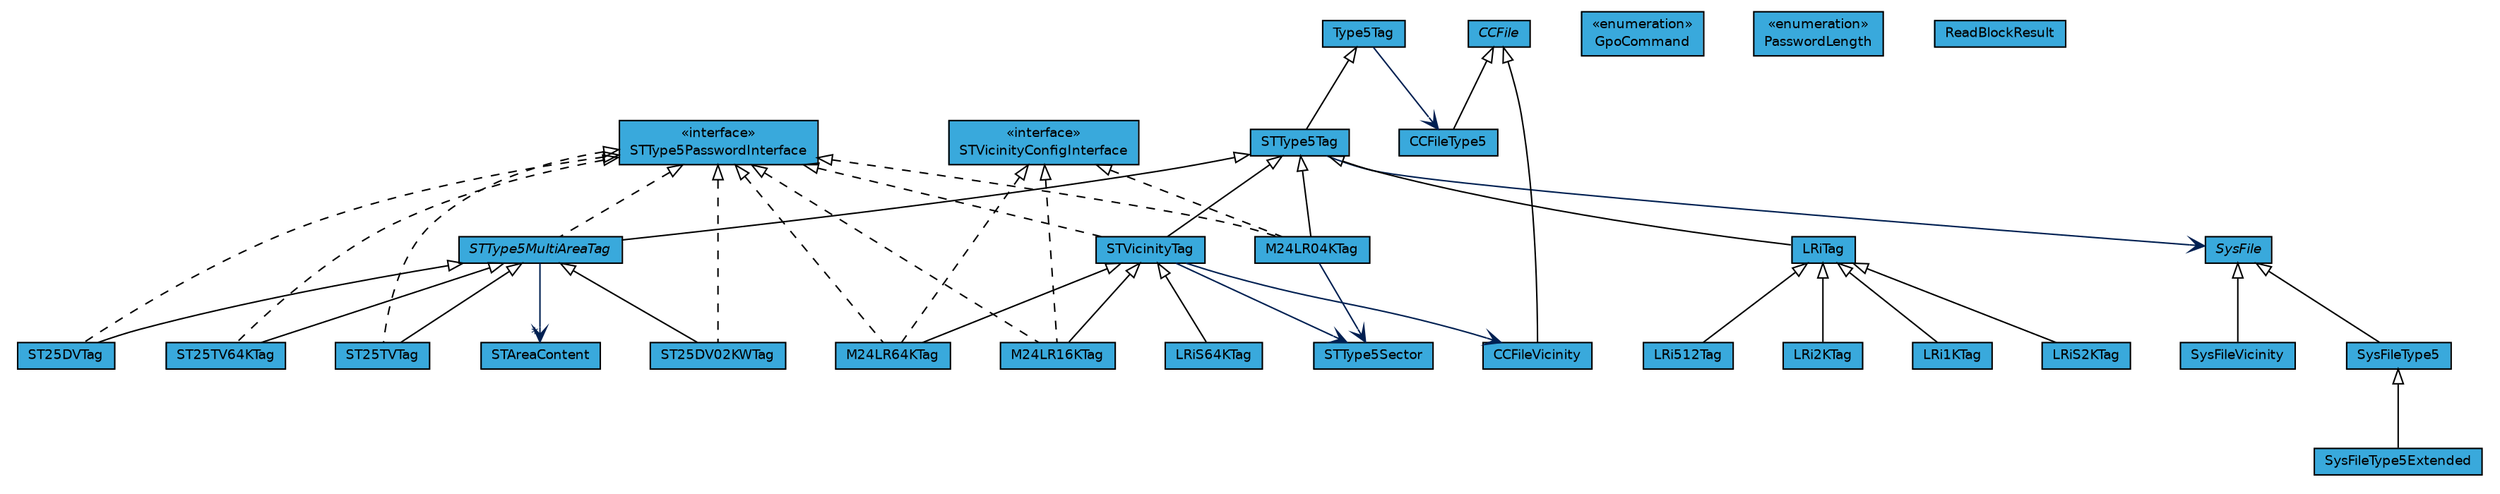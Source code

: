 #!/usr/local/bin/dot
#
# Class diagram 
# Generated by UMLGraph version R5_7_2-3-gee82a7 (http://www.umlgraph.org/)
#

digraph G {
	edge [fontname="Helvetica",fontsize=10,labelfontname="Helvetica",labelfontsize=10];
	node [fontname="Helvetica",fontsize=10,shape=plaintext];
	nodesep=0.25;
	ranksep=0.5;
	// com.st.st25sdk.type5.Type5Tag
	c1469 [label=<<table title="com.st.st25sdk.type5.Type5Tag" border="0" cellborder="1" cellspacing="0" cellpadding="2" port="p" bgcolor="#39a9dc" href="./Type5Tag.html">
		<tr><td><table border="0" cellspacing="0" cellpadding="1">
<tr><td align="center" balign="center"> Type5Tag </td></tr>
		</table></td></tr>
		</table>>, URL="./Type5Tag.html", fontname="Helvetica", fontcolor="black", fontsize=9.0];
	// com.st.st25sdk.type5.STType5Tag
	c1470 [label=<<table title="com.st.st25sdk.type5.STType5Tag" border="0" cellborder="1" cellspacing="0" cellpadding="2" port="p" bgcolor="#39a9dc" href="./STType5Tag.html">
		<tr><td><table border="0" cellspacing="0" cellpadding="1">
<tr><td align="center" balign="center"> STType5Tag </td></tr>
		</table></td></tr>
		</table>>, URL="./STType5Tag.html", fontname="Helvetica", fontcolor="black", fontsize=9.0];
	// com.st.st25sdk.type5.SysFileType5
	c1471 [label=<<table title="com.st.st25sdk.type5.SysFileType5" border="0" cellborder="1" cellspacing="0" cellpadding="2" port="p" bgcolor="#39a9dc" href="./SysFileType5.html">
		<tr><td><table border="0" cellspacing="0" cellpadding="1">
<tr><td align="center" balign="center"> SysFileType5 </td></tr>
		</table></td></tr>
		</table>>, URL="./SysFileType5.html", fontname="Helvetica", fontcolor="black", fontsize=9.0];
	// com.st.st25sdk.type5.ST25DVTag
	c1472 [label=<<table title="com.st.st25sdk.type5.ST25DVTag" border="0" cellborder="1" cellspacing="0" cellpadding="2" port="p" bgcolor="#39a9dc" href="./ST25DVTag.html">
		<tr><td><table border="0" cellspacing="0" cellpadding="1">
<tr><td align="center" balign="center"> ST25DVTag </td></tr>
		</table></td></tr>
		</table>>, URL="./ST25DVTag.html", fontname="Helvetica", fontcolor="black", fontsize=9.0];
	// com.st.st25sdk.type5.ST25DVTag.GpoCommand
	c1473 [label=<<table title="com.st.st25sdk.type5.ST25DVTag.GpoCommand" border="0" cellborder="1" cellspacing="0" cellpadding="2" port="p" bgcolor="#39a9dc" href="./ST25DVTag.GpoCommand.html">
		<tr><td><table border="0" cellspacing="0" cellpadding="1">
<tr><td align="center" balign="center"> &#171;enumeration&#187; </td></tr>
<tr><td align="center" balign="center"> GpoCommand </td></tr>
		</table></td></tr>
		</table>>, URL="./ST25DVTag.GpoCommand.html", fontname="Helvetica", fontcolor="black", fontsize=9.0];
	// com.st.st25sdk.type5.LRi1KTag
	c1474 [label=<<table title="com.st.st25sdk.type5.LRi1KTag" border="0" cellborder="1" cellspacing="0" cellpadding="2" port="p" bgcolor="#39a9dc" href="./LRi1KTag.html">
		<tr><td><table border="0" cellspacing="0" cellpadding="1">
<tr><td align="center" balign="center"> LRi1KTag </td></tr>
		</table></td></tr>
		</table>>, URL="./LRi1KTag.html", fontname="Helvetica", fontcolor="black", fontsize=9.0];
	// com.st.st25sdk.type5.STType5MultiAreaTag
	c1475 [label=<<table title="com.st.st25sdk.type5.STType5MultiAreaTag" border="0" cellborder="1" cellspacing="0" cellpadding="2" port="p" bgcolor="#39a9dc" href="./STType5MultiAreaTag.html">
		<tr><td><table border="0" cellspacing="0" cellpadding="1">
<tr><td align="center" balign="center"><font face="Helvetica-Oblique"> STType5MultiAreaTag </font></td></tr>
		</table></td></tr>
		</table>>, URL="./STType5MultiAreaTag.html", fontname="Helvetica", fontcolor="black", fontsize=9.0];
	// com.st.st25sdk.type5.CCFileType5
	c1476 [label=<<table title="com.st.st25sdk.type5.CCFileType5" border="0" cellborder="1" cellspacing="0" cellpadding="2" port="p" bgcolor="#39a9dc" href="./CCFileType5.html">
		<tr><td><table border="0" cellspacing="0" cellpadding="1">
<tr><td align="center" balign="center"> CCFileType5 </td></tr>
		</table></td></tr>
		</table>>, URL="./CCFileType5.html", fontname="Helvetica", fontcolor="black", fontsize=9.0];
	// com.st.st25sdk.type5.LRiS64KTag
	c1477 [label=<<table title="com.st.st25sdk.type5.LRiS64KTag" border="0" cellborder="1" cellspacing="0" cellpadding="2" port="p" bgcolor="#39a9dc" href="./LRiS64KTag.html">
		<tr><td><table border="0" cellspacing="0" cellpadding="1">
<tr><td align="center" balign="center"> LRiS64KTag </td></tr>
		</table></td></tr>
		</table>>, URL="./LRiS64KTag.html", fontname="Helvetica", fontcolor="black", fontsize=9.0];
	// com.st.st25sdk.type5.SysFile
	c1478 [label=<<table title="com.st.st25sdk.type5.SysFile" border="0" cellborder="1" cellspacing="0" cellpadding="2" port="p" bgcolor="#39a9dc" href="./SysFile.html">
		<tr><td><table border="0" cellspacing="0" cellpadding="1">
<tr><td align="center" balign="center"><font face="Helvetica-Oblique"> SysFile </font></td></tr>
		</table></td></tr>
		</table>>, URL="./SysFile.html", fontname="Helvetica", fontcolor="black", fontsize=9.0];
	// com.st.st25sdk.type5.LRiS2KTag
	c1479 [label=<<table title="com.st.st25sdk.type5.LRiS2KTag" border="0" cellborder="1" cellspacing="0" cellpadding="2" port="p" bgcolor="#39a9dc" href="./LRiS2KTag.html">
		<tr><td><table border="0" cellspacing="0" cellpadding="1">
<tr><td align="center" balign="center"> LRiS2KTag </td></tr>
		</table></td></tr>
		</table>>, URL="./LRiS2KTag.html", fontname="Helvetica", fontcolor="black", fontsize=9.0];
	// com.st.st25sdk.type5.STType5PasswordInterface
	c1480 [label=<<table title="com.st.st25sdk.type5.STType5PasswordInterface" border="0" cellborder="1" cellspacing="0" cellpadding="2" port="p" bgcolor="#39a9dc" href="./STType5PasswordInterface.html">
		<tr><td><table border="0" cellspacing="0" cellpadding="1">
<tr><td align="center" balign="center"> &#171;interface&#187; </td></tr>
<tr><td align="center" balign="center"> STType5PasswordInterface </td></tr>
		</table></td></tr>
		</table>>, URL="./STType5PasswordInterface.html", fontname="Helvetica", fontcolor="black", fontsize=9.0];
	// com.st.st25sdk.type5.STType5PasswordInterface.PasswordLength
	c1481 [label=<<table title="com.st.st25sdk.type5.STType5PasswordInterface.PasswordLength" border="0" cellborder="1" cellspacing="0" cellpadding="2" port="p" bgcolor="#39a9dc" href="./STType5PasswordInterface.PasswordLength.html">
		<tr><td><table border="0" cellspacing="0" cellpadding="1">
<tr><td align="center" balign="center"> &#171;enumeration&#187; </td></tr>
<tr><td align="center" balign="center"> PasswordLength </td></tr>
		</table></td></tr>
		</table>>, URL="./STType5PasswordInterface.PasswordLength.html", fontname="Helvetica", fontcolor="black", fontsize=9.0];
	// com.st.st25sdk.type5.ST25DV02KWTag
	c1482 [label=<<table title="com.st.st25sdk.type5.ST25DV02KWTag" border="0" cellborder="1" cellspacing="0" cellpadding="2" port="p" bgcolor="#39a9dc" href="./ST25DV02KWTag.html">
		<tr><td><table border="0" cellspacing="0" cellpadding="1">
<tr><td align="center" balign="center"> ST25DV02KWTag </td></tr>
		</table></td></tr>
		</table>>, URL="./ST25DV02KWTag.html", fontname="Helvetica", fontcolor="black", fontsize=9.0];
	// com.st.st25sdk.type5.LRi512Tag
	c1483 [label=<<table title="com.st.st25sdk.type5.LRi512Tag" border="0" cellborder="1" cellspacing="0" cellpadding="2" port="p" bgcolor="#39a9dc" href="./LRi512Tag.html">
		<tr><td><table border="0" cellspacing="0" cellpadding="1">
<tr><td align="center" balign="center"> LRi512Tag </td></tr>
		</table></td></tr>
		</table>>, URL="./LRi512Tag.html", fontname="Helvetica", fontcolor="black", fontsize=9.0];
	// com.st.st25sdk.type5.ST25TVTag
	c1484 [label=<<table title="com.st.st25sdk.type5.ST25TVTag" border="0" cellborder="1" cellspacing="0" cellpadding="2" port="p" bgcolor="#39a9dc" href="./ST25TVTag.html">
		<tr><td><table border="0" cellspacing="0" cellpadding="1">
<tr><td align="center" balign="center"> ST25TVTag </td></tr>
		</table></td></tr>
		</table>>, URL="./ST25TVTag.html", fontname="Helvetica", fontcolor="black", fontsize=9.0];
	// com.st.st25sdk.type5.M24LR04KTag
	c1485 [label=<<table title="com.st.st25sdk.type5.M24LR04KTag" border="0" cellborder="1" cellspacing="0" cellpadding="2" port="p" bgcolor="#39a9dc" href="./M24LR04KTag.html">
		<tr><td><table border="0" cellspacing="0" cellpadding="1">
<tr><td align="center" balign="center"> M24LR04KTag </td></tr>
		</table></td></tr>
		</table>>, URL="./M24LR04KTag.html", fontname="Helvetica", fontcolor="black", fontsize=9.0];
	// com.st.st25sdk.type5.CCFileVicinity
	c1486 [label=<<table title="com.st.st25sdk.type5.CCFileVicinity" border="0" cellborder="1" cellspacing="0" cellpadding="2" port="p" bgcolor="#39a9dc" href="./CCFileVicinity.html">
		<tr><td><table border="0" cellspacing="0" cellpadding="1">
<tr><td align="center" balign="center"> CCFileVicinity </td></tr>
		</table></td></tr>
		</table>>, URL="./CCFileVicinity.html", fontname="Helvetica", fontcolor="black", fontsize=9.0];
	// com.st.st25sdk.type5.LRiTag
	c1487 [label=<<table title="com.st.st25sdk.type5.LRiTag" border="0" cellborder="1" cellspacing="0" cellpadding="2" port="p" bgcolor="#39a9dc" href="./LRiTag.html">
		<tr><td><table border="0" cellspacing="0" cellpadding="1">
<tr><td align="center" balign="center"> LRiTag </td></tr>
		</table></td></tr>
		</table>>, URL="./LRiTag.html", fontname="Helvetica", fontcolor="black", fontsize=9.0];
	// com.st.st25sdk.type5.M24LR64KTag
	c1488 [label=<<table title="com.st.st25sdk.type5.M24LR64KTag" border="0" cellborder="1" cellspacing="0" cellpadding="2" port="p" bgcolor="#39a9dc" href="./M24LR64KTag.html">
		<tr><td><table border="0" cellspacing="0" cellpadding="1">
<tr><td align="center" balign="center"> M24LR64KTag </td></tr>
		</table></td></tr>
		</table>>, URL="./M24LR64KTag.html", fontname="Helvetica", fontcolor="black", fontsize=9.0];
	// com.st.st25sdk.type5.STAreaContent
	c1489 [label=<<table title="com.st.st25sdk.type5.STAreaContent" border="0" cellborder="1" cellspacing="0" cellpadding="2" port="p" bgcolor="#39a9dc" href="./STAreaContent.html">
		<tr><td><table border="0" cellspacing="0" cellpadding="1">
<tr><td align="center" balign="center"> STAreaContent </td></tr>
		</table></td></tr>
		</table>>, URL="./STAreaContent.html", fontname="Helvetica", fontcolor="black", fontsize=9.0];
	// com.st.st25sdk.type5.LRi2KTag
	c1490 [label=<<table title="com.st.st25sdk.type5.LRi2KTag" border="0" cellborder="1" cellspacing="0" cellpadding="2" port="p" bgcolor="#39a9dc" href="./LRi2KTag.html">
		<tr><td><table border="0" cellspacing="0" cellpadding="1">
<tr><td align="center" balign="center"> LRi2KTag </td></tr>
		</table></td></tr>
		</table>>, URL="./LRi2KTag.html", fontname="Helvetica", fontcolor="black", fontsize=9.0];
	// com.st.st25sdk.type5.STType5Sector
	c1491 [label=<<table title="com.st.st25sdk.type5.STType5Sector" border="0" cellborder="1" cellspacing="0" cellpadding="2" port="p" bgcolor="#39a9dc" href="./STType5Sector.html">
		<tr><td><table border="0" cellspacing="0" cellpadding="1">
<tr><td align="center" balign="center"> STType5Sector </td></tr>
		</table></td></tr>
		</table>>, URL="./STType5Sector.html", fontname="Helvetica", fontcolor="black", fontsize=9.0];
	// com.st.st25sdk.type5.SysFileType5Extended
	c1492 [label=<<table title="com.st.st25sdk.type5.SysFileType5Extended" border="0" cellborder="1" cellspacing="0" cellpadding="2" port="p" bgcolor="#39a9dc" href="./SysFileType5Extended.html">
		<tr><td><table border="0" cellspacing="0" cellpadding="1">
<tr><td align="center" balign="center"> SysFileType5Extended </td></tr>
		</table></td></tr>
		</table>>, URL="./SysFileType5Extended.html", fontname="Helvetica", fontcolor="black", fontsize=9.0];
	// com.st.st25sdk.type5.STVicinityTag
	c1493 [label=<<table title="com.st.st25sdk.type5.STVicinityTag" border="0" cellborder="1" cellspacing="0" cellpadding="2" port="p" bgcolor="#39a9dc" href="./STVicinityTag.html">
		<tr><td><table border="0" cellspacing="0" cellpadding="1">
<tr><td align="center" balign="center"> STVicinityTag </td></tr>
		</table></td></tr>
		</table>>, URL="./STVicinityTag.html", fontname="Helvetica", fontcolor="black", fontsize=9.0];
	// com.st.st25sdk.type5.STVicinityConfigInterface
	c1494 [label=<<table title="com.st.st25sdk.type5.STVicinityConfigInterface" border="0" cellborder="1" cellspacing="0" cellpadding="2" port="p" bgcolor="#39a9dc" href="./STVicinityConfigInterface.html">
		<tr><td><table border="0" cellspacing="0" cellpadding="1">
<tr><td align="center" balign="center"> &#171;interface&#187; </td></tr>
<tr><td align="center" balign="center"> STVicinityConfigInterface </td></tr>
		</table></td></tr>
		</table>>, URL="./STVicinityConfigInterface.html", fontname="Helvetica", fontcolor="black", fontsize=9.0];
	// com.st.st25sdk.type5.M24LR16KTag
	c1495 [label=<<table title="com.st.st25sdk.type5.M24LR16KTag" border="0" cellborder="1" cellspacing="0" cellpadding="2" port="p" bgcolor="#39a9dc" href="./M24LR16KTag.html">
		<tr><td><table border="0" cellspacing="0" cellpadding="1">
<tr><td align="center" balign="center"> M24LR16KTag </td></tr>
		</table></td></tr>
		</table>>, URL="./M24LR16KTag.html", fontname="Helvetica", fontcolor="black", fontsize=9.0];
	// com.st.st25sdk.type5.ReadBlockResult
	c1496 [label=<<table title="com.st.st25sdk.type5.ReadBlockResult" border="0" cellborder="1" cellspacing="0" cellpadding="2" port="p" bgcolor="#39a9dc" href="./ReadBlockResult.html">
		<tr><td><table border="0" cellspacing="0" cellpadding="1">
<tr><td align="center" balign="center"> ReadBlockResult </td></tr>
		</table></td></tr>
		</table>>, URL="./ReadBlockResult.html", fontname="Helvetica", fontcolor="black", fontsize=9.0];
	// com.st.st25sdk.type5.SysFileVicinity
	c1497 [label=<<table title="com.st.st25sdk.type5.SysFileVicinity" border="0" cellborder="1" cellspacing="0" cellpadding="2" port="p" bgcolor="#39a9dc" href="./SysFileVicinity.html">
		<tr><td><table border="0" cellspacing="0" cellpadding="1">
<tr><td align="center" balign="center"> SysFileVicinity </td></tr>
		</table></td></tr>
		</table>>, URL="./SysFileVicinity.html", fontname="Helvetica", fontcolor="black", fontsize=9.0];
	// com.st.st25sdk.type5.CCFile
	c1498 [label=<<table title="com.st.st25sdk.type5.CCFile" border="0" cellborder="1" cellspacing="0" cellpadding="2" port="p" bgcolor="#39a9dc" href="./CCFile.html">
		<tr><td><table border="0" cellspacing="0" cellpadding="1">
<tr><td align="center" balign="center"><font face="Helvetica-Oblique"> CCFile </font></td></tr>
		</table></td></tr>
		</table>>, URL="./CCFile.html", fontname="Helvetica", fontcolor="black", fontsize=9.0];
	// com.st.st25sdk.type5.ST25TV64KTag
	c1499 [label=<<table title="com.st.st25sdk.type5.ST25TV64KTag" border="0" cellborder="1" cellspacing="0" cellpadding="2" port="p" bgcolor="#39a9dc" href="./ST25TV64KTag.html">
		<tr><td><table border="0" cellspacing="0" cellpadding="1">
<tr><td align="center" balign="center"> ST25TV64KTag </td></tr>
		</table></td></tr>
		</table>>, URL="./ST25TV64KTag.html", fontname="Helvetica", fontcolor="black", fontsize=9.0];
	//com.st.st25sdk.type5.STType5Tag extends com.st.st25sdk.type5.Type5Tag
	c1469:p -> c1470:p [dir=back,arrowtail=empty];
	//com.st.st25sdk.type5.SysFileType5 extends com.st.st25sdk.type5.SysFile
	c1478:p -> c1471:p [dir=back,arrowtail=empty];
	//com.st.st25sdk.type5.ST25DVTag extends com.st.st25sdk.type5.STType5MultiAreaTag
	c1475:p -> c1472:p [dir=back,arrowtail=empty];
	//com.st.st25sdk.type5.ST25DVTag implements com.st.st25sdk.type5.STType5PasswordInterface
	c1480:p -> c1472:p [dir=back,arrowtail=empty,style=dashed];
	//com.st.st25sdk.type5.LRi1KTag extends com.st.st25sdk.type5.LRiTag
	c1487:p -> c1474:p [dir=back,arrowtail=empty];
	//com.st.st25sdk.type5.STType5MultiAreaTag extends com.st.st25sdk.type5.STType5Tag
	c1470:p -> c1475:p [dir=back,arrowtail=empty];
	//com.st.st25sdk.type5.STType5MultiAreaTag implements com.st.st25sdk.type5.STType5PasswordInterface
	c1480:p -> c1475:p [dir=back,arrowtail=empty,style=dashed];
	//com.st.st25sdk.type5.CCFileType5 extends com.st.st25sdk.type5.CCFile
	c1498:p -> c1476:p [dir=back,arrowtail=empty];
	//com.st.st25sdk.type5.LRiS64KTag extends com.st.st25sdk.type5.STVicinityTag
	c1493:p -> c1477:p [dir=back,arrowtail=empty];
	//com.st.st25sdk.type5.LRiS2KTag extends com.st.st25sdk.type5.LRiTag
	c1487:p -> c1479:p [dir=back,arrowtail=empty];
	//com.st.st25sdk.type5.ST25DV02KWTag extends com.st.st25sdk.type5.STType5MultiAreaTag
	c1475:p -> c1482:p [dir=back,arrowtail=empty];
	//com.st.st25sdk.type5.ST25DV02KWTag implements com.st.st25sdk.type5.STType5PasswordInterface
	c1480:p -> c1482:p [dir=back,arrowtail=empty,style=dashed];
	//com.st.st25sdk.type5.LRi512Tag extends com.st.st25sdk.type5.LRiTag
	c1487:p -> c1483:p [dir=back,arrowtail=empty];
	//com.st.st25sdk.type5.ST25TVTag extends com.st.st25sdk.type5.STType5MultiAreaTag
	c1475:p -> c1484:p [dir=back,arrowtail=empty];
	//com.st.st25sdk.type5.ST25TVTag implements com.st.st25sdk.type5.STType5PasswordInterface
	c1480:p -> c1484:p [dir=back,arrowtail=empty,style=dashed];
	//com.st.st25sdk.type5.M24LR04KTag extends com.st.st25sdk.type5.STType5Tag
	c1470:p -> c1485:p [dir=back,arrowtail=empty];
	//com.st.st25sdk.type5.M24LR04KTag implements com.st.st25sdk.type5.STType5PasswordInterface
	c1480:p -> c1485:p [dir=back,arrowtail=empty,style=dashed];
	//com.st.st25sdk.type5.M24LR04KTag implements com.st.st25sdk.type5.STVicinityConfigInterface
	c1494:p -> c1485:p [dir=back,arrowtail=empty,style=dashed];
	//com.st.st25sdk.type5.CCFileVicinity extends com.st.st25sdk.type5.CCFile
	c1498:p -> c1486:p [dir=back,arrowtail=empty];
	//com.st.st25sdk.type5.LRiTag extends com.st.st25sdk.type5.STType5Tag
	c1470:p -> c1487:p [dir=back,arrowtail=empty];
	//com.st.st25sdk.type5.M24LR64KTag extends com.st.st25sdk.type5.STVicinityTag
	c1493:p -> c1488:p [dir=back,arrowtail=empty];
	//com.st.st25sdk.type5.M24LR64KTag implements com.st.st25sdk.type5.STType5PasswordInterface
	c1480:p -> c1488:p [dir=back,arrowtail=empty,style=dashed];
	//com.st.st25sdk.type5.M24LR64KTag implements com.st.st25sdk.type5.STVicinityConfigInterface
	c1494:p -> c1488:p [dir=back,arrowtail=empty,style=dashed];
	//com.st.st25sdk.type5.LRi2KTag extends com.st.st25sdk.type5.LRiTag
	c1487:p -> c1490:p [dir=back,arrowtail=empty];
	//com.st.st25sdk.type5.SysFileType5Extended extends com.st.st25sdk.type5.SysFileType5
	c1471:p -> c1492:p [dir=back,arrowtail=empty];
	//com.st.st25sdk.type5.STVicinityTag extends com.st.st25sdk.type5.STType5Tag
	c1470:p -> c1493:p [dir=back,arrowtail=empty];
	//com.st.st25sdk.type5.STVicinityTag implements com.st.st25sdk.type5.STType5PasswordInterface
	c1480:p -> c1493:p [dir=back,arrowtail=empty,style=dashed];
	//com.st.st25sdk.type5.M24LR16KTag extends com.st.st25sdk.type5.STVicinityTag
	c1493:p -> c1495:p [dir=back,arrowtail=empty];
	//com.st.st25sdk.type5.M24LR16KTag implements com.st.st25sdk.type5.STType5PasswordInterface
	c1480:p -> c1495:p [dir=back,arrowtail=empty,style=dashed];
	//com.st.st25sdk.type5.M24LR16KTag implements com.st.st25sdk.type5.STVicinityConfigInterface
	c1494:p -> c1495:p [dir=back,arrowtail=empty,style=dashed];
	//com.st.st25sdk.type5.SysFileVicinity extends com.st.st25sdk.type5.SysFile
	c1478:p -> c1497:p [dir=back,arrowtail=empty];
	//com.st.st25sdk.type5.ST25TV64KTag extends com.st.st25sdk.type5.STType5MultiAreaTag
	c1475:p -> c1499:p [dir=back,arrowtail=empty];
	//com.st.st25sdk.type5.ST25TV64KTag implements com.st.st25sdk.type5.STType5PasswordInterface
	c1480:p -> c1499:p [dir=back,arrowtail=empty,style=dashed];
	// com.st.st25sdk.type5.Type5Tag NAVASSOC com.st.st25sdk.type5.CCFileType5
	c1469:p -> c1476:p [taillabel="", label="", headlabel="", fontname="Helvetica", fontcolor="#002052", fontsize=10.0, color="#002052", arrowhead=open];
	// com.st.st25sdk.type5.STType5Tag NAVASSOC com.st.st25sdk.type5.SysFile
	c1470:p -> c1478:p [taillabel="", label="", headlabel="", fontname="Helvetica", fontcolor="#002052", fontsize=10.0, color="#002052", arrowhead=open];
	// com.st.st25sdk.type5.STType5MultiAreaTag NAVASSOC com.st.st25sdk.type5.STAreaContent
	c1475:p -> c1489:p [taillabel="", label="", headlabel="*", fontname="Helvetica", fontcolor="#002052", fontsize=10.0, color="#002052", arrowhead=open];
	// com.st.st25sdk.type5.M24LR04KTag NAVASSOC com.st.st25sdk.type5.STType5Sector
	c1485:p -> c1491:p [taillabel="", label="", headlabel="", fontname="Helvetica", fontcolor="#002052", fontsize=10.0, color="#002052", arrowhead=open];
	// com.st.st25sdk.type5.STVicinityTag NAVASSOC com.st.st25sdk.type5.CCFileVicinity
	c1493:p -> c1486:p [taillabel="", label="", headlabel="", fontname="Helvetica", fontcolor="#002052", fontsize=10.0, color="#002052", arrowhead=open];
	// com.st.st25sdk.type5.STVicinityTag NAVASSOC com.st.st25sdk.type5.STType5Sector
	c1493:p -> c1491:p [taillabel="", label="", headlabel="", fontname="Helvetica", fontcolor="#002052", fontsize=10.0, color="#002052", arrowhead=open];
}

